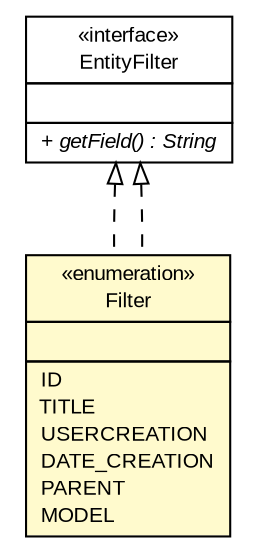#!/usr/local/bin/dot
#
# Class diagram 
# Generated by UMLGraph version R5_6-24-gf6e263 (http://www.umlgraph.org/)
#

digraph G {
	edge [fontname="arial",fontsize=10,labelfontname="arial",labelfontsize=10];
	node [fontname="arial",fontsize=10,shape=plaintext];
	nodesep=0.25;
	ranksep=0.5;
	// gov.sandia.cf.model.Decision.Filter
	c86337 [label=<<table title="gov.sandia.cf.model.Decision.Filter" border="0" cellborder="1" cellspacing="0" cellpadding="2" port="p" bgcolor="lemonChiffon" href="./Decision.Filter.html">
		<tr><td><table border="0" cellspacing="0" cellpadding="1">
<tr><td align="center" balign="center"> &#171;enumeration&#187; </td></tr>
<tr><td align="center" balign="center"> Filter </td></tr>
		</table></td></tr>
		<tr><td><table border="0" cellspacing="0" cellpadding="1">
<tr><td align="left" balign="left">  </td></tr>
		</table></td></tr>
		<tr><td><table border="0" cellspacing="0" cellpadding="1">
<tr><td align="left" balign="left"> ID </td></tr>
<tr><td align="left" balign="left"> TITLE </td></tr>
<tr><td align="left" balign="left"> USERCREATION </td></tr>
<tr><td align="left" balign="left"> DATE_CREATION </td></tr>
<tr><td align="left" balign="left"> PARENT </td></tr>
<tr><td align="left" balign="left"> MODEL </td></tr>
		</table></td></tr>
		</table>>, URL="./Decision.Filter.html", fontname="arial", fontcolor="black", fontsize=10.0];
	// gov.sandia.cf.model.query.EntityFilter
	c86436 [label=<<table title="gov.sandia.cf.model.query.EntityFilter" border="0" cellborder="1" cellspacing="0" cellpadding="2" port="p" href="./query/EntityFilter.html">
		<tr><td><table border="0" cellspacing="0" cellpadding="1">
<tr><td align="center" balign="center"> &#171;interface&#187; </td></tr>
<tr><td align="center" balign="center"> EntityFilter </td></tr>
		</table></td></tr>
		<tr><td><table border="0" cellspacing="0" cellpadding="1">
<tr><td align="left" balign="left">  </td></tr>
		</table></td></tr>
		<tr><td><table border="0" cellspacing="0" cellpadding="1">
<tr><td align="left" balign="left"><font face="arial italic" point-size="10.0"> + getField() : String </font></td></tr>
		</table></td></tr>
		</table>>, URL="./query/EntityFilter.html", fontname="arial", fontcolor="black", fontsize=10.0];
	//gov.sandia.cf.model.Decision.Filter implements gov.sandia.cf.model.query.EntityFilter
	c86436:p -> c86337:p [dir=back,arrowtail=empty,style=dashed];
	//gov.sandia.cf.model.Decision.Filter implements gov.sandia.cf.model.query.EntityFilter
	c86436:p -> c86337:p [dir=back,arrowtail=empty,style=dashed];
}

